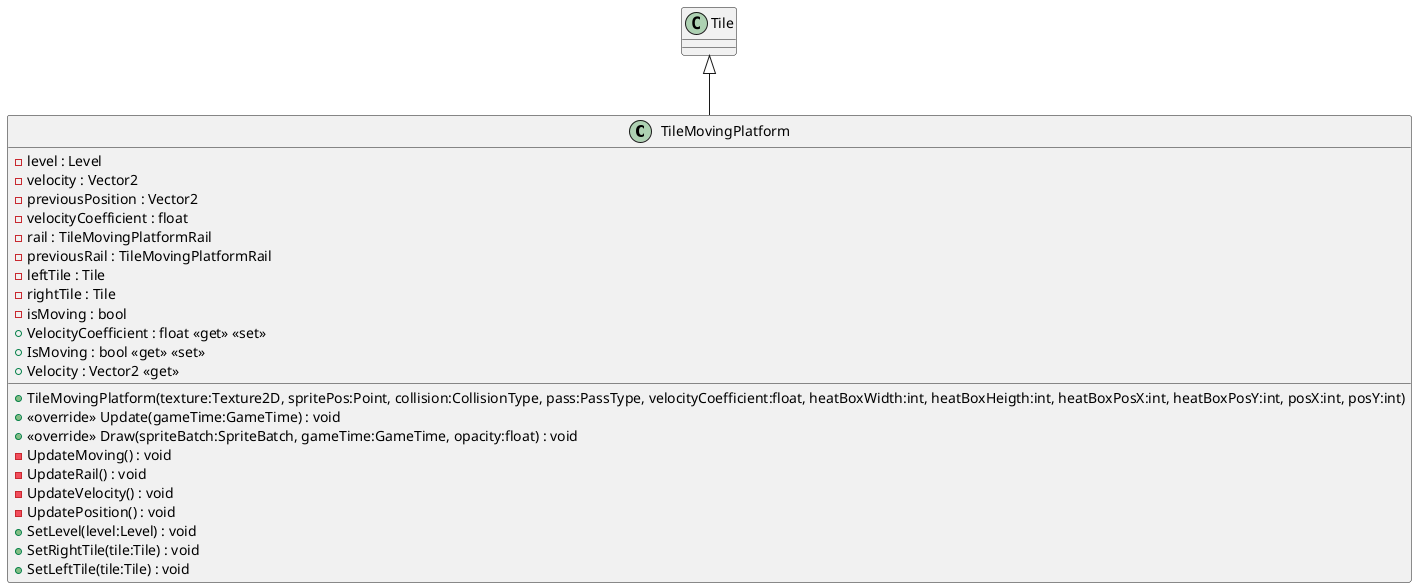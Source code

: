 @startuml
class TileMovingPlatform {
    - level : Level
    - velocity : Vector2
    - previousPosition : Vector2
    - velocityCoefficient : float
    - rail : TileMovingPlatformRail
    - previousRail : TileMovingPlatformRail
    - leftTile : Tile
    - rightTile : Tile
    - isMoving : bool
    + TileMovingPlatform(texture:Texture2D, spritePos:Point, collision:CollisionType, pass:PassType, velocityCoefficient:float, heatBoxWidth:int, heatBoxHeigth:int, heatBoxPosX:int, heatBoxPosY:int, posX:int, posY:int)
    + <<override>> Update(gameTime:GameTime) : void
    + <<override>> Draw(spriteBatch:SpriteBatch, gameTime:GameTime, opacity:float) : void
    - UpdateMoving() : void
    - UpdateRail() : void
    - UpdateVelocity() : void
    - UpdatePosition() : void
    + VelocityCoefficient : float <<get>> <<set>>
    + IsMoving : bool <<get>> <<set>>
    + Velocity : Vector2 <<get>>
    + SetLevel(level:Level) : void
    + SetRightTile(tile:Tile) : void
    + SetLeftTile(tile:Tile) : void
}
Tile <|-- TileMovingPlatform
@enduml
